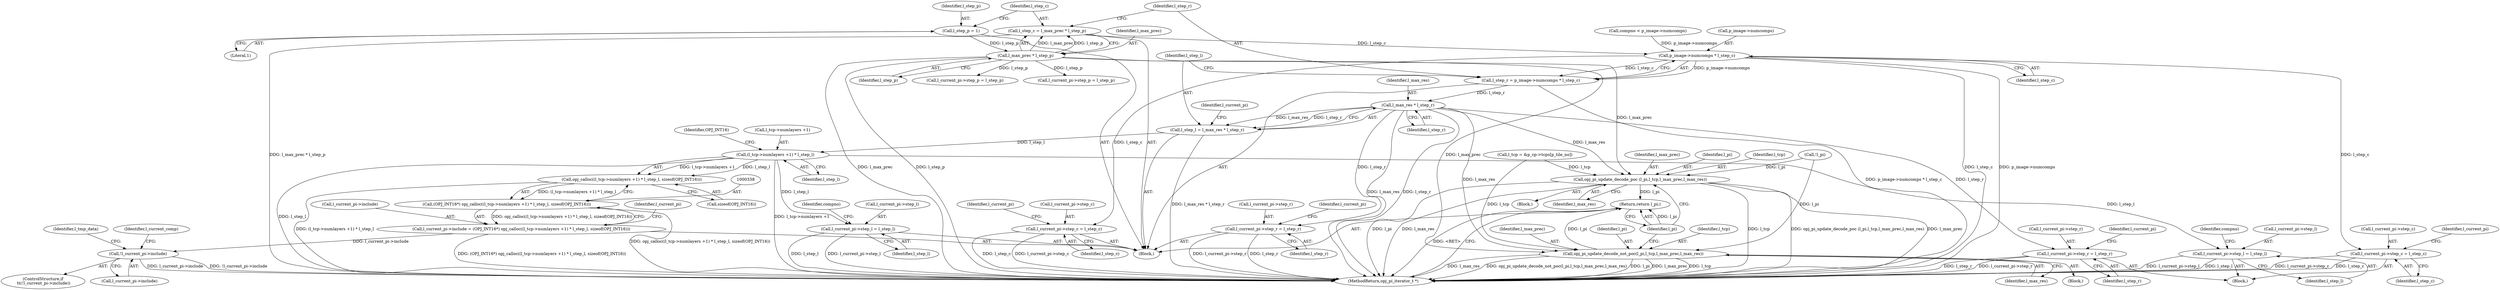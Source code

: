 digraph "0_openjpeg_c16bc057ba3f125051c9966cf1f5b68a05681de4@integer" {
"1000313" [label="(Call,l_step_c = l_max_prec * l_step_p)"];
"1000315" [label="(Call,l_max_prec * l_step_p)"];
"1000310" [label="(Call,l_step_p = 1)"];
"1000320" [label="(Call,p_image->numcomps * l_step_c)"];
"1000318" [label="(Call,l_step_r = p_image->numcomps * l_step_c)"];
"1000327" [label="(Call,l_max_res * l_step_r)"];
"1000325" [label="(Call,l_step_l = l_max_res * l_step_r)"];
"1000340" [label="(Call,(l_tcp->numlayers +1) * l_step_l)"];
"1000339" [label="(Call,opj_calloc((l_tcp->numlayers +1) * l_step_l, sizeof(OPJ_INT16)))"];
"1000337" [label="(Call,(OPJ_INT16*) opj_calloc((l_tcp->numlayers +1) * l_step_l, sizeof(OPJ_INT16)))"];
"1000333" [label="(Call,l_current_pi->include = (OPJ_INT16*) opj_calloc((l_tcp->numlayers +1) * l_step_l, sizeof(OPJ_INT16)))"];
"1000350" [label="(Call,!l_current_pi->include)"];
"1000414" [label="(Call,l_current_pi->step_l = l_step_l)"];
"1000566" [label="(Call,l_current_pi->step_l = l_step_l)"];
"1000409" [label="(Call,l_current_pi->step_r = l_step_r)"];
"1000561" [label="(Call,l_current_pi->step_r = l_step_r)"];
"1000682" [label="(Call,opj_pi_update_decode_poc (l_pi,l_tcp,l_max_prec,l_max_res))"];
"1000694" [label="(Return,return l_pi;)"];
"1000689" [label="(Call,opj_pi_update_decode_not_poc(l_pi,l_tcp,l_max_prec,l_max_res))"];
"1000404" [label="(Call,l_current_pi->step_c = l_step_c)"];
"1000556" [label="(Call,l_current_pi->step_c = l_step_c)"];
"1000573" [label="(Identifier,compno)"];
"1000334" [label="(Call,l_current_pi->include)"];
"1000682" [label="(Call,opj_pi_update_decode_poc (l_pi,l_tcp,l_max_prec,l_max_res))"];
"1000341" [label="(Call,l_tcp->numlayers +1)"];
"1000694" [label="(Return,return l_pi;)"];
"1000314" [label="(Identifier,l_step_c)"];
"1000350" [label="(Call,!l_current_pi->include)"];
"1000684" [label="(Identifier,l_tcp)"];
"1000685" [label="(Identifier,l_max_prec)"];
"1000688" [label="(Block,)"];
"1000321" [label="(Call,p_image->numcomps)"];
"1000690" [label="(Identifier,l_pi)"];
"1000562" [label="(Call,l_current_pi->step_r)"];
"1000691" [label="(Identifier,l_tcp)"];
"1000310" [label="(Call,l_step_p = 1)"];
"1000311" [label="(Identifier,l_step_p)"];
"1000567" [label="(Call,l_current_pi->step_l)"];
"1000693" [label="(Identifier,l_max_res)"];
"1000317" [label="(Identifier,l_step_p)"];
"1000339" [label="(Call,opj_calloc((l_tcp->numlayers +1) * l_step_l, sizeof(OPJ_INT16)))"];
"1000683" [label="(Identifier,l_pi)"];
"1000325" [label="(Call,l_step_l = l_max_res * l_step_r)"];
"1000563" [label="(Identifier,l_current_pi)"];
"1000696" [label="(MethodReturn,opj_pi_iterator_t *)"];
"1000320" [label="(Call,p_image->numcomps * l_step_c)"];
"1000349" [label="(ControlStructure,if\n \t\t(!l_current_pi->include))"];
"1000681" [label="(Block,)"];
"1000408" [label="(Identifier,l_step_c)"];
"1000695" [label="(Identifier,l_pi)"];
"1000692" [label="(Identifier,l_max_prec)"];
"1000356" [label="(Identifier,l_tmp_data)"];
"1000418" [label="(Identifier,l_step_l)"];
"1000328" [label="(Identifier,l_max_res)"];
"1000333" [label="(Call,l_current_pi->include = (OPJ_INT16*) opj_calloc((l_tcp->numlayers +1) * l_step_l, sizeof(OPJ_INT16)))"];
"1000556" [label="(Call,l_current_pi->step_c = l_step_c)"];
"1000515" [label="(Block,)"];
"1000324" [label="(Identifier,l_step_c)"];
"1000273" [label="(Call,compno < p_image->numcomps)"];
"1000312" [label="(Literal,1)"];
"1000326" [label="(Identifier,l_step_l)"];
"1000399" [label="(Call,l_current_pi->step_p = l_step_p)"];
"1000566" [label="(Call,l_current_pi->step_l = l_step_l)"];
"1000413" [label="(Identifier,l_step_r)"];
"1000568" [label="(Identifier,l_current_pi)"];
"1000404" [label="(Call,l_current_pi->step_c = l_step_c)"];
"1000565" [label="(Identifier,l_step_r)"];
"1000411" [label="(Identifier,l_current_pi)"];
"1000313" [label="(Call,l_step_c = l_max_prec * l_step_p)"];
"1000346" [label="(Identifier,l_step_l)"];
"1000126" [label="(Block,)"];
"1000689" [label="(Call,opj_pi_update_decode_not_poc(l_pi,l_tcp,l_max_prec,l_max_res))"];
"1000414" [label="(Call,l_current_pi->step_l = l_step_l)"];
"1000352" [label="(Identifier,l_current_pi)"];
"1000315" [label="(Call,l_max_prec * l_step_p)"];
"1000410" [label="(Call,l_current_pi->step_r)"];
"1000570" [label="(Identifier,l_step_l)"];
"1000340" [label="(Call,(l_tcp->numlayers +1) * l_step_l)"];
"1000686" [label="(Identifier,l_max_res)"];
"1000415" [label="(Call,l_current_pi->step_l)"];
"1000192" [label="(Call,l_tcp = &p_cp->tcps[p_tile_no])"];
"1000421" [label="(Identifier,compno)"];
"1000551" [label="(Call,l_current_pi->step_p = l_step_p)"];
"1000560" [label="(Identifier,l_step_c)"];
"1000329" [label="(Identifier,l_step_r)"];
"1000318" [label="(Call,l_step_r = p_image->numcomps * l_step_c)"];
"1000365" [label="(Identifier,l_current_comp)"];
"1000319" [label="(Identifier,l_step_r)"];
"1000327" [label="(Call,l_max_res * l_step_r)"];
"1000416" [label="(Identifier,l_current_pi)"];
"1000348" [label="(Identifier,OPJ_INT16)"];
"1000331" [label="(Identifier,l_current_pi)"];
"1000351" [label="(Call,l_current_pi->include)"];
"1000405" [label="(Call,l_current_pi->step_c)"];
"1000257" [label="(Call,!l_pi)"];
"1000557" [label="(Call,l_current_pi->step_c)"];
"1000561" [label="(Call,l_current_pi->step_r = l_step_r)"];
"1000409" [label="(Call,l_current_pi->step_r = l_step_r)"];
"1000337" [label="(Call,(OPJ_INT16*) opj_calloc((l_tcp->numlayers +1) * l_step_l, sizeof(OPJ_INT16)))"];
"1000316" [label="(Identifier,l_max_prec)"];
"1000347" [label="(Call,sizeof(OPJ_INT16))"];
"1000313" -> "1000126"  [label="AST: "];
"1000313" -> "1000315"  [label="CFG: "];
"1000314" -> "1000313"  [label="AST: "];
"1000315" -> "1000313"  [label="AST: "];
"1000319" -> "1000313"  [label="CFG: "];
"1000313" -> "1000696"  [label="DDG: l_max_prec * l_step_p"];
"1000315" -> "1000313"  [label="DDG: l_max_prec"];
"1000315" -> "1000313"  [label="DDG: l_step_p"];
"1000313" -> "1000320"  [label="DDG: l_step_c"];
"1000315" -> "1000317"  [label="CFG: "];
"1000316" -> "1000315"  [label="AST: "];
"1000317" -> "1000315"  [label="AST: "];
"1000315" -> "1000696"  [label="DDG: l_max_prec"];
"1000315" -> "1000696"  [label="DDG: l_step_p"];
"1000310" -> "1000315"  [label="DDG: l_step_p"];
"1000315" -> "1000399"  [label="DDG: l_step_p"];
"1000315" -> "1000551"  [label="DDG: l_step_p"];
"1000315" -> "1000682"  [label="DDG: l_max_prec"];
"1000315" -> "1000689"  [label="DDG: l_max_prec"];
"1000310" -> "1000126"  [label="AST: "];
"1000310" -> "1000312"  [label="CFG: "];
"1000311" -> "1000310"  [label="AST: "];
"1000312" -> "1000310"  [label="AST: "];
"1000314" -> "1000310"  [label="CFG: "];
"1000320" -> "1000318"  [label="AST: "];
"1000320" -> "1000324"  [label="CFG: "];
"1000321" -> "1000320"  [label="AST: "];
"1000324" -> "1000320"  [label="AST: "];
"1000318" -> "1000320"  [label="CFG: "];
"1000320" -> "1000696"  [label="DDG: l_step_c"];
"1000320" -> "1000696"  [label="DDG: p_image->numcomps"];
"1000320" -> "1000318"  [label="DDG: p_image->numcomps"];
"1000320" -> "1000318"  [label="DDG: l_step_c"];
"1000273" -> "1000320"  [label="DDG: p_image->numcomps"];
"1000320" -> "1000404"  [label="DDG: l_step_c"];
"1000320" -> "1000556"  [label="DDG: l_step_c"];
"1000318" -> "1000126"  [label="AST: "];
"1000319" -> "1000318"  [label="AST: "];
"1000326" -> "1000318"  [label="CFG: "];
"1000318" -> "1000696"  [label="DDG: p_image->numcomps * l_step_c"];
"1000318" -> "1000327"  [label="DDG: l_step_r"];
"1000327" -> "1000325"  [label="AST: "];
"1000327" -> "1000329"  [label="CFG: "];
"1000328" -> "1000327"  [label="AST: "];
"1000329" -> "1000327"  [label="AST: "];
"1000325" -> "1000327"  [label="CFG: "];
"1000327" -> "1000696"  [label="DDG: l_max_res"];
"1000327" -> "1000696"  [label="DDG: l_step_r"];
"1000327" -> "1000325"  [label="DDG: l_max_res"];
"1000327" -> "1000325"  [label="DDG: l_step_r"];
"1000327" -> "1000409"  [label="DDG: l_step_r"];
"1000327" -> "1000561"  [label="DDG: l_step_r"];
"1000327" -> "1000682"  [label="DDG: l_max_res"];
"1000327" -> "1000689"  [label="DDG: l_max_res"];
"1000325" -> "1000126"  [label="AST: "];
"1000326" -> "1000325"  [label="AST: "];
"1000331" -> "1000325"  [label="CFG: "];
"1000325" -> "1000696"  [label="DDG: l_max_res * l_step_r"];
"1000325" -> "1000340"  [label="DDG: l_step_l"];
"1000340" -> "1000339"  [label="AST: "];
"1000340" -> "1000346"  [label="CFG: "];
"1000341" -> "1000340"  [label="AST: "];
"1000346" -> "1000340"  [label="AST: "];
"1000348" -> "1000340"  [label="CFG: "];
"1000340" -> "1000696"  [label="DDG: l_step_l"];
"1000340" -> "1000696"  [label="DDG: l_tcp->numlayers +1"];
"1000340" -> "1000339"  [label="DDG: l_tcp->numlayers +1"];
"1000340" -> "1000339"  [label="DDG: l_step_l"];
"1000340" -> "1000414"  [label="DDG: l_step_l"];
"1000340" -> "1000566"  [label="DDG: l_step_l"];
"1000339" -> "1000337"  [label="AST: "];
"1000339" -> "1000347"  [label="CFG: "];
"1000347" -> "1000339"  [label="AST: "];
"1000337" -> "1000339"  [label="CFG: "];
"1000339" -> "1000696"  [label="DDG: (l_tcp->numlayers +1) * l_step_l"];
"1000339" -> "1000337"  [label="DDG: (l_tcp->numlayers +1) * l_step_l"];
"1000337" -> "1000333"  [label="AST: "];
"1000338" -> "1000337"  [label="AST: "];
"1000333" -> "1000337"  [label="CFG: "];
"1000337" -> "1000696"  [label="DDG: opj_calloc((l_tcp->numlayers +1) * l_step_l, sizeof(OPJ_INT16))"];
"1000337" -> "1000333"  [label="DDG: opj_calloc((l_tcp->numlayers +1) * l_step_l, sizeof(OPJ_INT16))"];
"1000333" -> "1000126"  [label="AST: "];
"1000334" -> "1000333"  [label="AST: "];
"1000352" -> "1000333"  [label="CFG: "];
"1000333" -> "1000696"  [label="DDG: (OPJ_INT16*) opj_calloc((l_tcp->numlayers +1) * l_step_l, sizeof(OPJ_INT16))"];
"1000333" -> "1000350"  [label="DDG: l_current_pi->include"];
"1000350" -> "1000349"  [label="AST: "];
"1000350" -> "1000351"  [label="CFG: "];
"1000351" -> "1000350"  [label="AST: "];
"1000356" -> "1000350"  [label="CFG: "];
"1000365" -> "1000350"  [label="CFG: "];
"1000350" -> "1000696"  [label="DDG: l_current_pi->include"];
"1000350" -> "1000696"  [label="DDG: !l_current_pi->include"];
"1000414" -> "1000126"  [label="AST: "];
"1000414" -> "1000418"  [label="CFG: "];
"1000415" -> "1000414"  [label="AST: "];
"1000418" -> "1000414"  [label="AST: "];
"1000421" -> "1000414"  [label="CFG: "];
"1000414" -> "1000696"  [label="DDG: l_step_l"];
"1000414" -> "1000696"  [label="DDG: l_current_pi->step_l"];
"1000566" -> "1000515"  [label="AST: "];
"1000566" -> "1000570"  [label="CFG: "];
"1000567" -> "1000566"  [label="AST: "];
"1000570" -> "1000566"  [label="AST: "];
"1000573" -> "1000566"  [label="CFG: "];
"1000566" -> "1000696"  [label="DDG: l_current_pi->step_l"];
"1000566" -> "1000696"  [label="DDG: l_step_l"];
"1000409" -> "1000126"  [label="AST: "];
"1000409" -> "1000413"  [label="CFG: "];
"1000410" -> "1000409"  [label="AST: "];
"1000413" -> "1000409"  [label="AST: "];
"1000416" -> "1000409"  [label="CFG: "];
"1000409" -> "1000696"  [label="DDG: l_step_r"];
"1000409" -> "1000696"  [label="DDG: l_current_pi->step_r"];
"1000561" -> "1000515"  [label="AST: "];
"1000561" -> "1000565"  [label="CFG: "];
"1000562" -> "1000561"  [label="AST: "];
"1000565" -> "1000561"  [label="AST: "];
"1000568" -> "1000561"  [label="CFG: "];
"1000561" -> "1000696"  [label="DDG: l_current_pi->step_r"];
"1000561" -> "1000696"  [label="DDG: l_step_r"];
"1000682" -> "1000681"  [label="AST: "];
"1000682" -> "1000686"  [label="CFG: "];
"1000683" -> "1000682"  [label="AST: "];
"1000684" -> "1000682"  [label="AST: "];
"1000685" -> "1000682"  [label="AST: "];
"1000686" -> "1000682"  [label="AST: "];
"1000695" -> "1000682"  [label="CFG: "];
"1000682" -> "1000696"  [label="DDG: opj_pi_update_decode_poc (l_pi,l_tcp,l_max_prec,l_max_res)"];
"1000682" -> "1000696"  [label="DDG: l_tcp"];
"1000682" -> "1000696"  [label="DDG: l_max_prec"];
"1000682" -> "1000696"  [label="DDG: l_pi"];
"1000682" -> "1000696"  [label="DDG: l_max_res"];
"1000257" -> "1000682"  [label="DDG: l_pi"];
"1000192" -> "1000682"  [label="DDG: l_tcp"];
"1000682" -> "1000694"  [label="DDG: l_pi"];
"1000694" -> "1000126"  [label="AST: "];
"1000694" -> "1000695"  [label="CFG: "];
"1000695" -> "1000694"  [label="AST: "];
"1000696" -> "1000694"  [label="CFG: "];
"1000694" -> "1000696"  [label="DDG: <RET>"];
"1000695" -> "1000694"  [label="DDG: l_pi"];
"1000689" -> "1000694"  [label="DDG: l_pi"];
"1000689" -> "1000688"  [label="AST: "];
"1000689" -> "1000693"  [label="CFG: "];
"1000690" -> "1000689"  [label="AST: "];
"1000691" -> "1000689"  [label="AST: "];
"1000692" -> "1000689"  [label="AST: "];
"1000693" -> "1000689"  [label="AST: "];
"1000695" -> "1000689"  [label="CFG: "];
"1000689" -> "1000696"  [label="DDG: l_max_res"];
"1000689" -> "1000696"  [label="DDG: opj_pi_update_decode_not_poc(l_pi,l_tcp,l_max_prec,l_max_res)"];
"1000689" -> "1000696"  [label="DDG: l_pi"];
"1000689" -> "1000696"  [label="DDG: l_max_prec"];
"1000689" -> "1000696"  [label="DDG: l_tcp"];
"1000257" -> "1000689"  [label="DDG: l_pi"];
"1000192" -> "1000689"  [label="DDG: l_tcp"];
"1000404" -> "1000126"  [label="AST: "];
"1000404" -> "1000408"  [label="CFG: "];
"1000405" -> "1000404"  [label="AST: "];
"1000408" -> "1000404"  [label="AST: "];
"1000411" -> "1000404"  [label="CFG: "];
"1000404" -> "1000696"  [label="DDG: l_current_pi->step_c"];
"1000404" -> "1000696"  [label="DDG: l_step_c"];
"1000556" -> "1000515"  [label="AST: "];
"1000556" -> "1000560"  [label="CFG: "];
"1000557" -> "1000556"  [label="AST: "];
"1000560" -> "1000556"  [label="AST: "];
"1000563" -> "1000556"  [label="CFG: "];
"1000556" -> "1000696"  [label="DDG: l_step_c"];
"1000556" -> "1000696"  [label="DDG: l_current_pi->step_c"];
}
